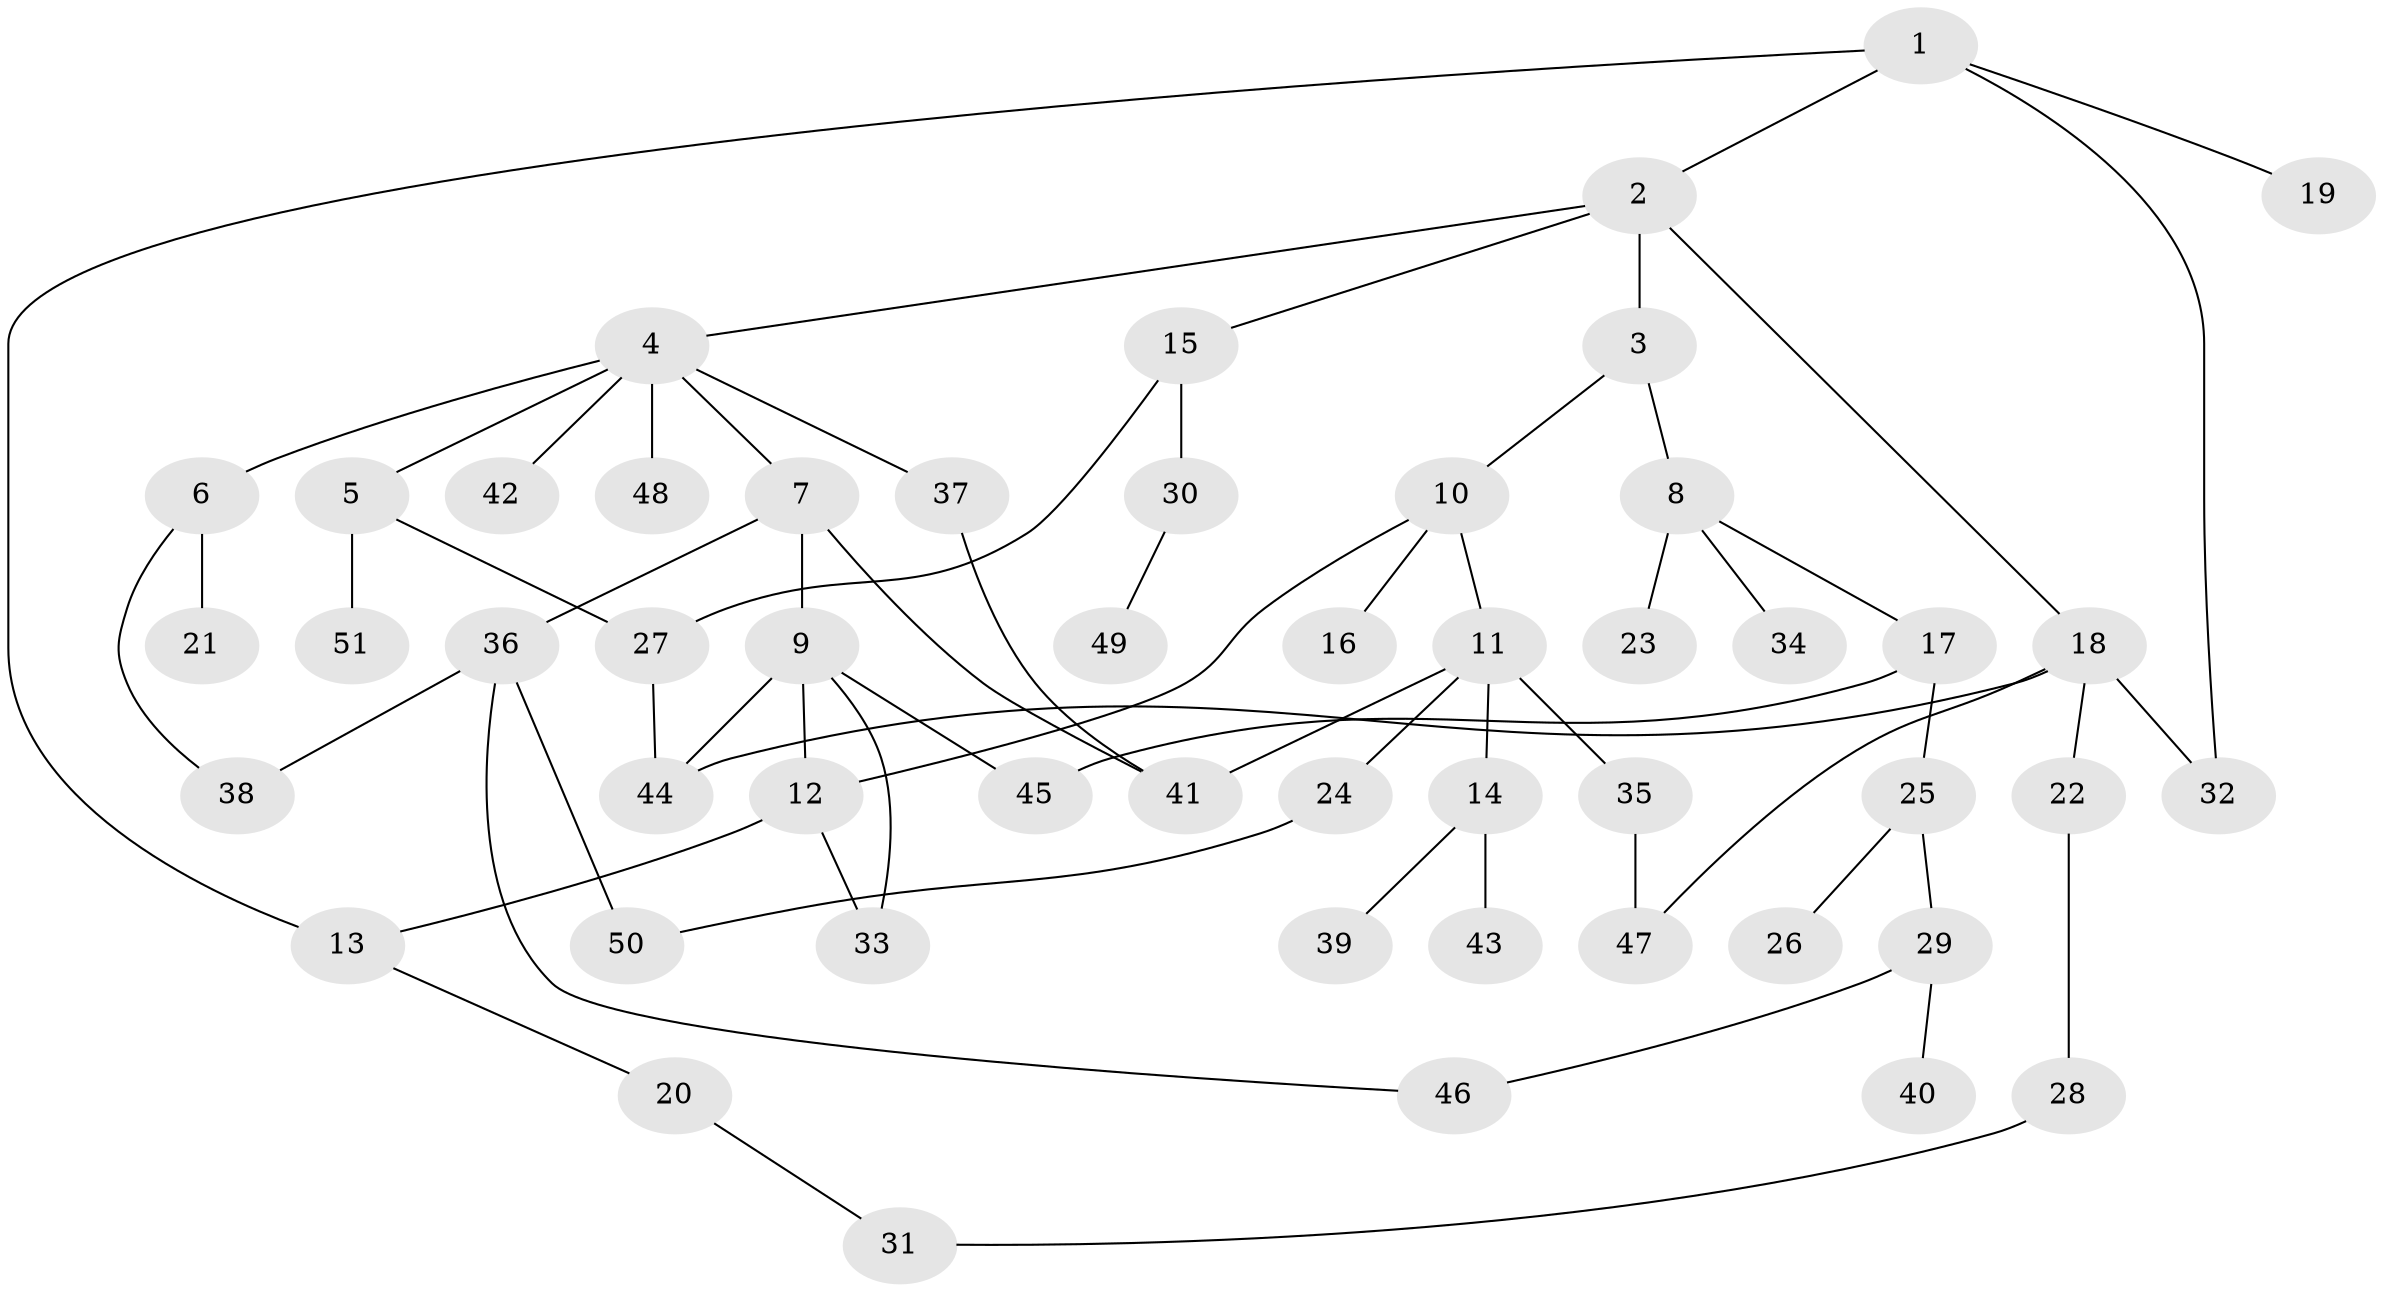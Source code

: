 // Generated by graph-tools (version 1.1) at 2025/49/03/09/25 03:49:17]
// undirected, 51 vertices, 65 edges
graph export_dot {
graph [start="1"]
  node [color=gray90,style=filled];
  1;
  2;
  3;
  4;
  5;
  6;
  7;
  8;
  9;
  10;
  11;
  12;
  13;
  14;
  15;
  16;
  17;
  18;
  19;
  20;
  21;
  22;
  23;
  24;
  25;
  26;
  27;
  28;
  29;
  30;
  31;
  32;
  33;
  34;
  35;
  36;
  37;
  38;
  39;
  40;
  41;
  42;
  43;
  44;
  45;
  46;
  47;
  48;
  49;
  50;
  51;
  1 -- 2;
  1 -- 19;
  1 -- 32;
  1 -- 13;
  2 -- 3;
  2 -- 4;
  2 -- 15;
  2 -- 18;
  3 -- 8;
  3 -- 10;
  4 -- 5;
  4 -- 6;
  4 -- 7;
  4 -- 37;
  4 -- 42;
  4 -- 48;
  5 -- 51;
  5 -- 27;
  6 -- 21;
  6 -- 38;
  7 -- 9;
  7 -- 36;
  7 -- 41;
  8 -- 17;
  8 -- 23;
  8 -- 34;
  9 -- 12;
  9 -- 45;
  9 -- 44;
  9 -- 33;
  10 -- 11;
  10 -- 16;
  10 -- 12;
  11 -- 14;
  11 -- 24;
  11 -- 35;
  11 -- 41;
  12 -- 13;
  12 -- 33;
  13 -- 20;
  14 -- 39;
  14 -- 43;
  15 -- 27;
  15 -- 30;
  17 -- 25;
  17 -- 45;
  18 -- 22;
  18 -- 44;
  18 -- 47;
  18 -- 32;
  20 -- 31;
  22 -- 28;
  24 -- 50;
  25 -- 26;
  25 -- 29;
  27 -- 44;
  28 -- 31;
  29 -- 40;
  29 -- 46;
  30 -- 49;
  35 -- 47;
  36 -- 50;
  36 -- 46;
  36 -- 38;
  37 -- 41;
}
